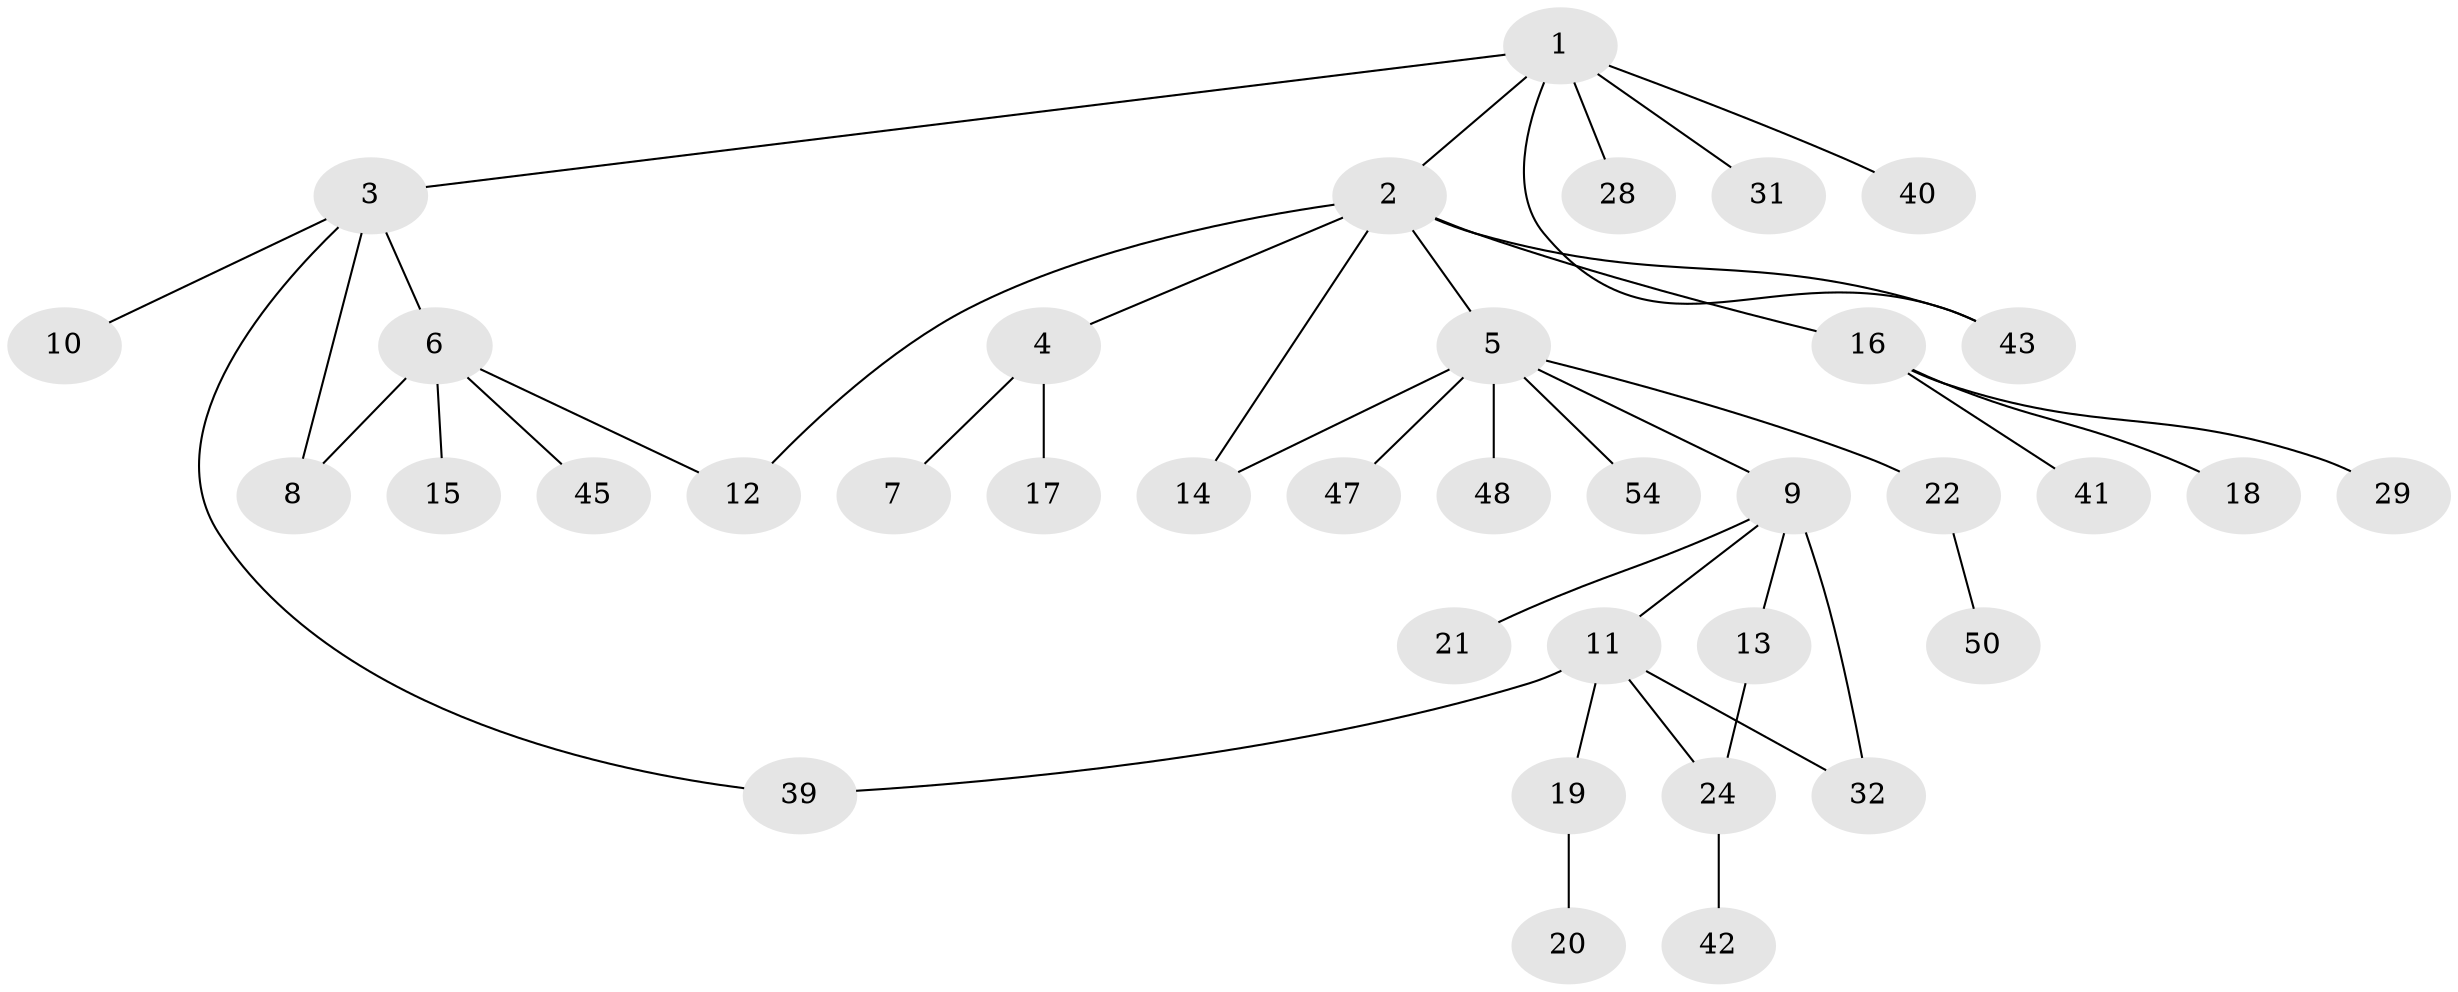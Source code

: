 // original degree distribution, {6: 0.05555555555555555, 7: 0.037037037037037035, 5: 0.037037037037037035, 1: 0.5185185185185185, 2: 0.25925925925925924, 11: 0.018518518518518517, 4: 0.018518518518518517, 3: 0.05555555555555555}
// Generated by graph-tools (version 1.1) at 2025/18/03/04/25 18:18:16]
// undirected, 37 vertices, 43 edges
graph export_dot {
graph [start="1"]
  node [color=gray90,style=filled];
  1;
  2;
  3 [super="+25+46+23"];
  4 [super="+27+35"];
  5;
  6;
  7;
  8;
  9;
  10;
  11 [super="+26+33+36+52+34+53+38"];
  12;
  13;
  14;
  15;
  16;
  17;
  18 [super="+44"];
  19;
  20;
  21;
  22;
  24;
  28;
  29;
  31;
  32;
  39;
  40;
  41;
  42;
  43;
  45;
  47;
  48;
  50;
  54;
  1 -- 2;
  1 -- 3;
  1 -- 28;
  1 -- 31;
  1 -- 40;
  1 -- 43;
  2 -- 4;
  2 -- 5;
  2 -- 12;
  2 -- 14;
  2 -- 16;
  2 -- 43;
  3 -- 6 [weight=2];
  3 -- 10;
  3 -- 8;
  3 -- 39;
  4 -- 7;
  4 -- 17;
  5 -- 9;
  5 -- 14;
  5 -- 22;
  5 -- 47;
  5 -- 48;
  5 -- 54;
  6 -- 8;
  6 -- 12;
  6 -- 15;
  6 -- 45;
  9 -- 11;
  9 -- 13;
  9 -- 21;
  9 -- 32;
  11 -- 19;
  11 -- 32;
  11 -- 39;
  11 -- 24;
  13 -- 24;
  16 -- 18;
  16 -- 29;
  16 -- 41;
  19 -- 20;
  22 -- 50;
  24 -- 42;
}

